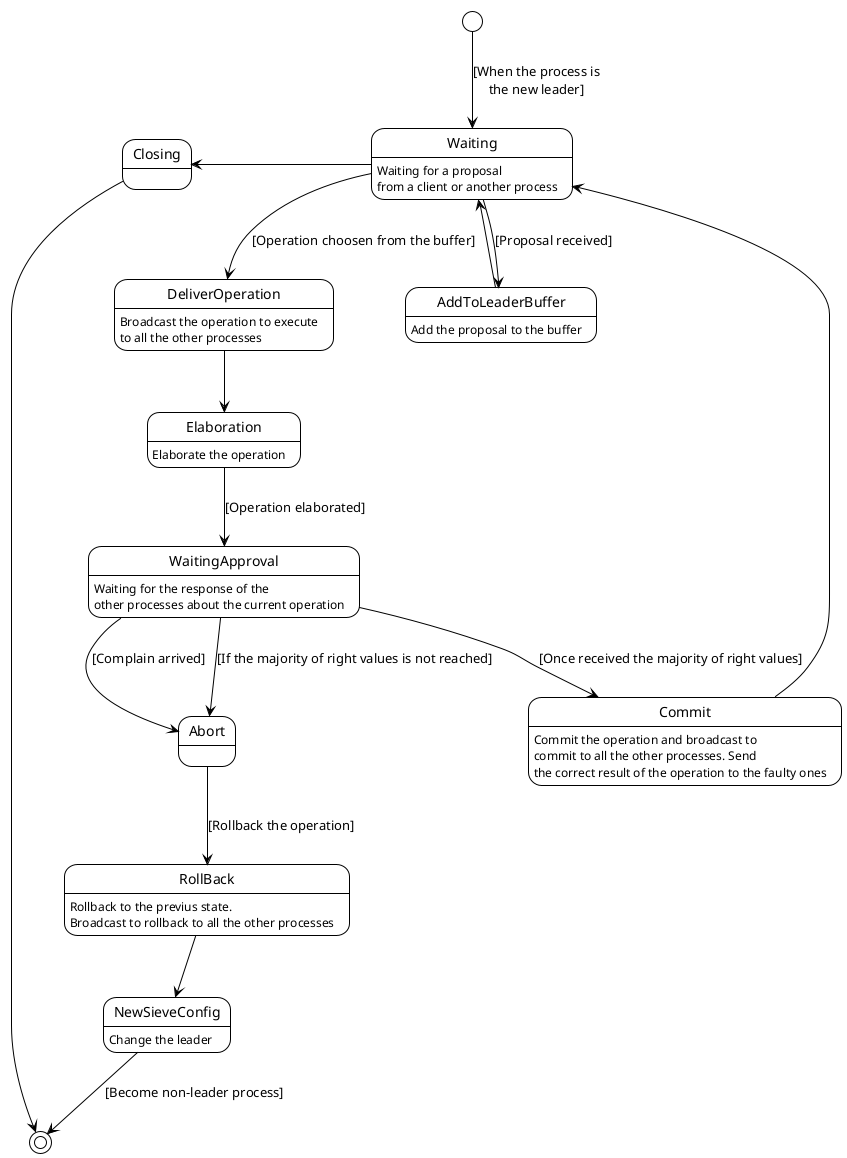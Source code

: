 @startuml leader
!theme plain

Waiting : Waiting for a proposal \nfrom a client or another process
AddToLeaderBuffer : Add the proposal to the buffer
DeliverOperation : Broadcast the operation to execute\nto all the other processes
Elaboration : Elaborate the operation
WaitingApproval : Waiting for the response of the\nother processes about the current operation
RollBack : Rollback to the previus state.\nBroadcast to rollback to all the other processes
NewSieveConfig : Change the leader
Commit : Commit the operation and broadcast to\ncommit to all the other processes. Send\nthe correct result of the operation to the faulty ones

[*] --> Waiting : [When the process is\nthe new leader]

Waiting --> AddToLeaderBuffer: [Proposal received]

AddToLeaderBuffer --> Waiting

Waiting --> DeliverOperation: [Operation choosen from the buffer]

DeliverOperation --> Elaboration

Elaboration --> WaitingApproval: [Operation elaborated]

WaitingApproval --> Commit : [Once received the majority of right values]

WaitingApproval --> Abort : [If the majority of right values is not reached]

Abort --> RollBack : [Rollback the operation]

RollBack --> NewSieveConfig

Commit --> Waiting

WaitingApproval --> Abort : [Complain arrived]

Waiting --l> Closing

Closing --> [*]

NewSieveConfig --> [*] : [Become non-leader process]

@enduml
